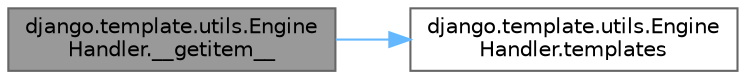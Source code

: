 digraph "django.template.utils.EngineHandler.__getitem__"
{
 // LATEX_PDF_SIZE
  bgcolor="transparent";
  edge [fontname=Helvetica,fontsize=10,labelfontname=Helvetica,labelfontsize=10];
  node [fontname=Helvetica,fontsize=10,shape=box,height=0.2,width=0.4];
  rankdir="LR";
  Node1 [id="Node000001",label="django.template.utils.Engine\lHandler.__getitem__",height=0.2,width=0.4,color="gray40", fillcolor="grey60", style="filled", fontcolor="black",tooltip=" "];
  Node1 -> Node2 [id="edge1_Node000001_Node000002",color="steelblue1",style="solid",tooltip=" "];
  Node2 [id="Node000002",label="django.template.utils.Engine\lHandler.templates",height=0.2,width=0.4,color="grey40", fillcolor="white", style="filled",URL="$classdjango_1_1template_1_1utils_1_1_engine_handler.html#a7479865e93e67460051104594f9339dd",tooltip=" "];
}
